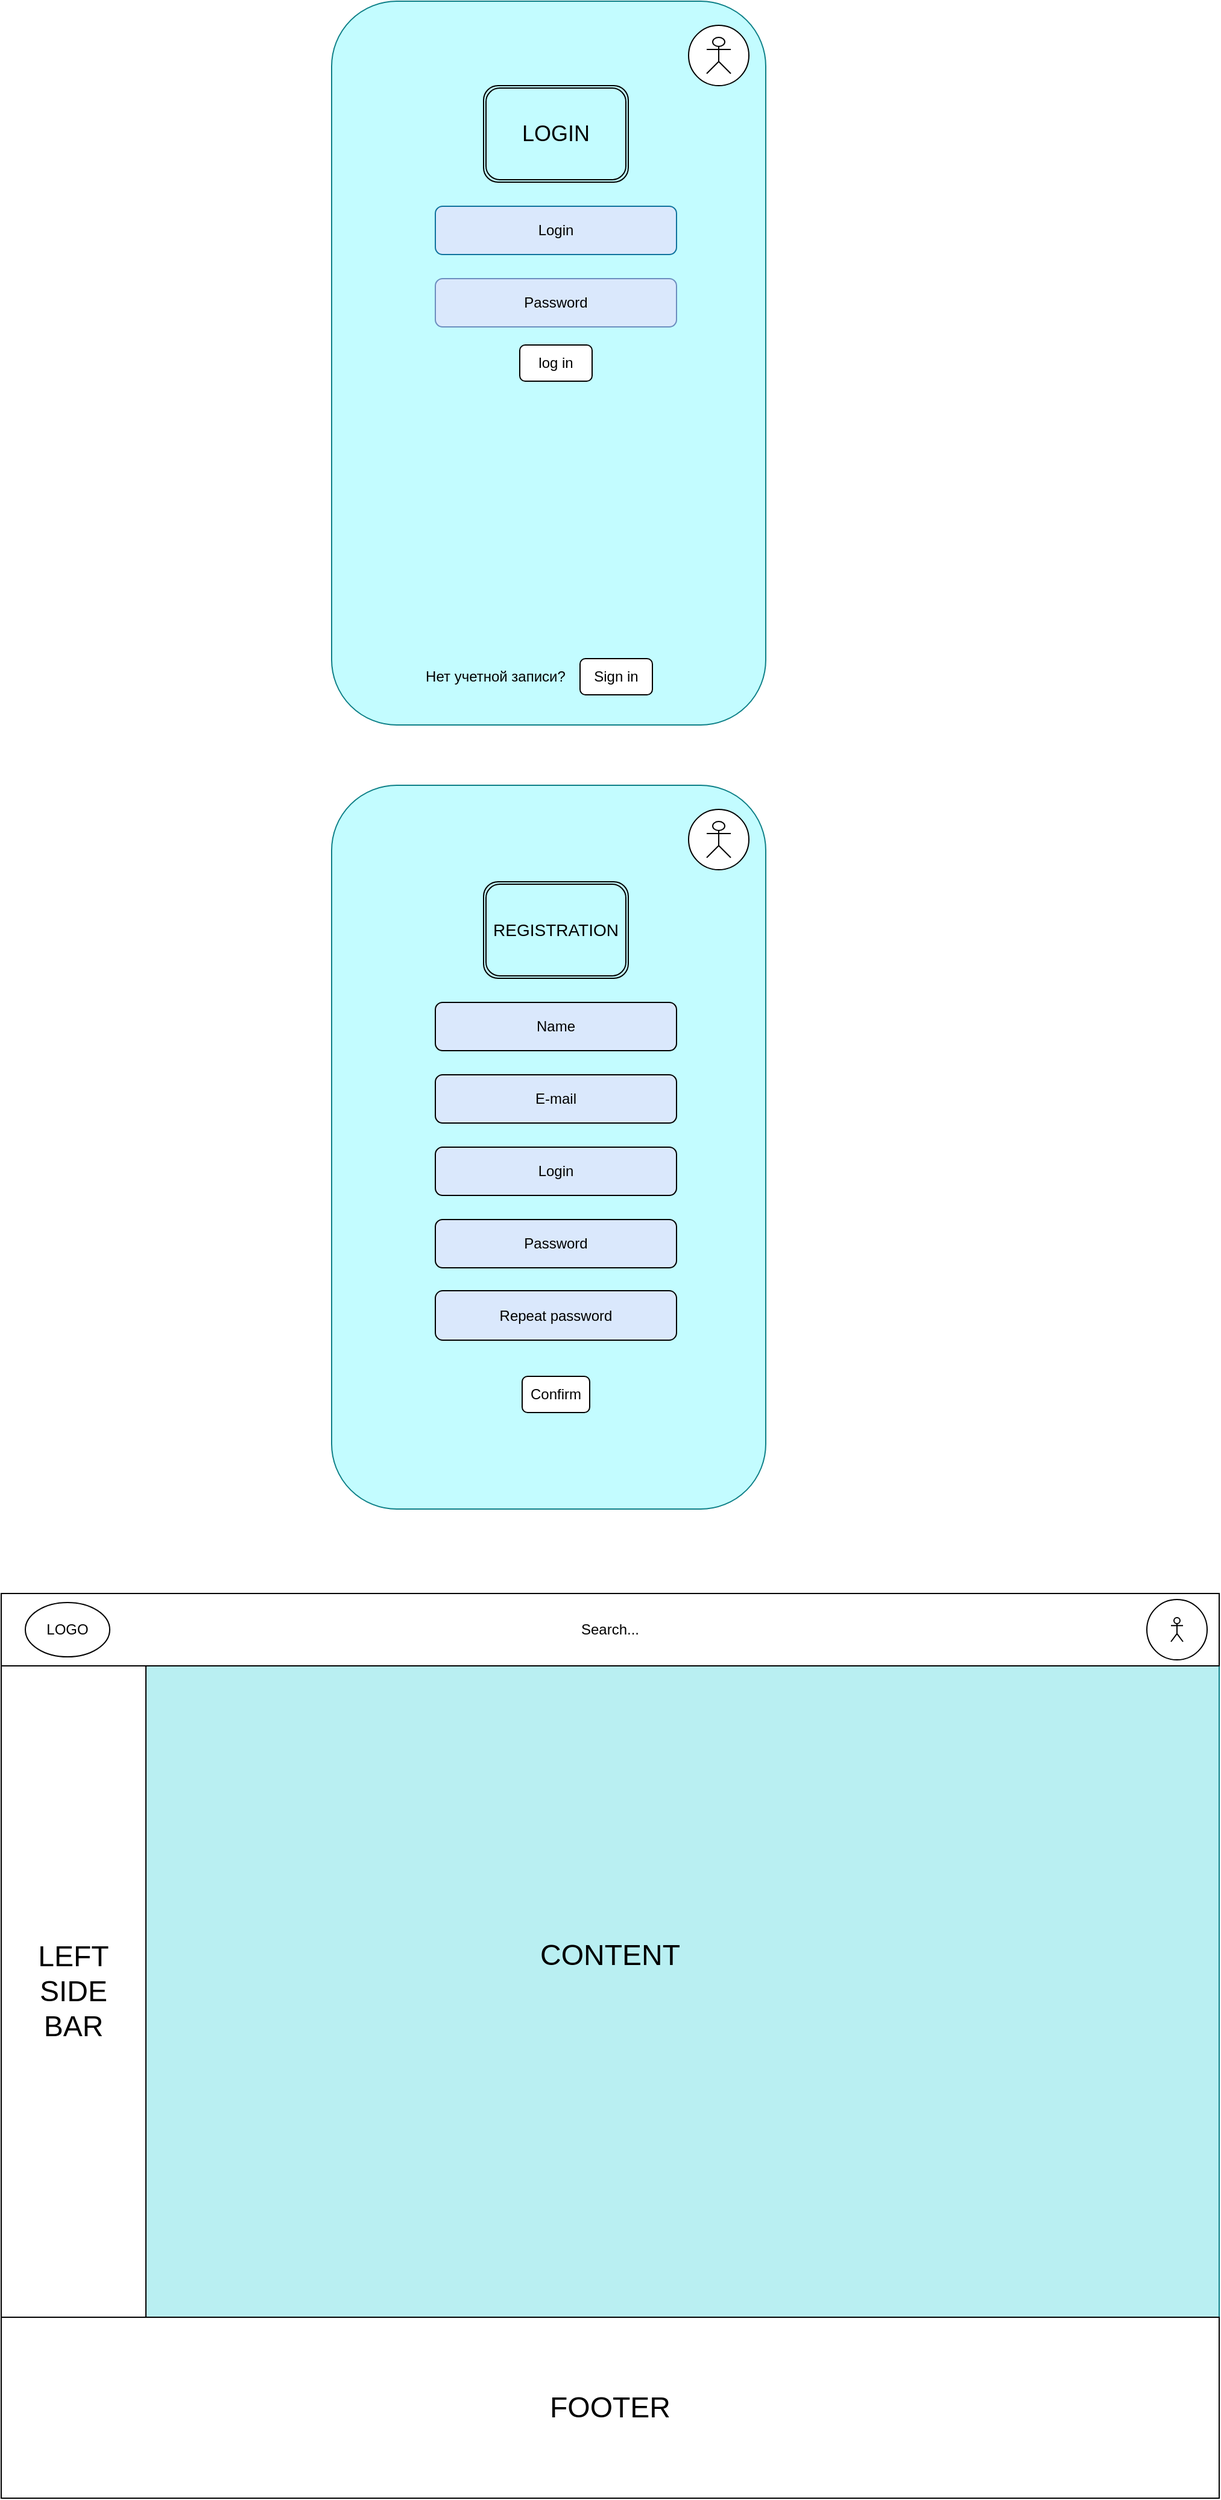 <mxfile version="22.1.11" type="device">
  <diagram name="Страница — 1" id="Lkx1YD9ih--_c7suL7Rt">
    <mxGraphModel dx="2163" dy="787" grid="1" gridSize="10" guides="1" tooltips="1" connect="1" arrows="1" fold="1" page="1" pageScale="1" pageWidth="827" pageHeight="1169" math="0" shadow="0">
      <root>
        <mxCell id="0" />
        <mxCell id="1" parent="0" />
        <mxCell id="ruNT4pBQN5AgCSTh8kKV-1" value="" style="rounded=1;whiteSpace=wrap;html=1;fillColor=#C3FCFF;strokeColor=#0e8088;" vertex="1" parent="1">
          <mxGeometry x="234" y="40" width="360" height="600" as="geometry" />
        </mxCell>
        <mxCell id="ruNT4pBQN5AgCSTh8kKV-2" value="Login" style="rounded=1;whiteSpace=wrap;html=1;fillColor=#DAE8FC;strokeColor=#10739e;" vertex="1" parent="1">
          <mxGeometry x="320" y="210" width="200" height="40" as="geometry" />
        </mxCell>
        <mxCell id="ruNT4pBQN5AgCSTh8kKV-3" value="Password" style="rounded=1;whiteSpace=wrap;html=1;fillColor=#DAE8FC;strokeColor=#6c8ebf;" vertex="1" parent="1">
          <mxGeometry x="320" y="270" width="200" height="40" as="geometry" />
        </mxCell>
        <mxCell id="ruNT4pBQN5AgCSTh8kKV-5" value="" style="ellipse;whiteSpace=wrap;html=1;aspect=fixed;" vertex="1" parent="1">
          <mxGeometry x="530" y="60" width="50" height="50" as="geometry" />
        </mxCell>
        <mxCell id="ruNT4pBQN5AgCSTh8kKV-7" value="Sign in" style="rounded=1;whiteSpace=wrap;html=1;" vertex="1" parent="1">
          <mxGeometry x="440" y="585" width="60" height="30" as="geometry" />
        </mxCell>
        <mxCell id="ruNT4pBQN5AgCSTh8kKV-8" value="Нет учетной записи?" style="text;html=1;strokeColor=none;fillColor=none;align=center;verticalAlign=middle;whiteSpace=wrap;rounded=0;" vertex="1" parent="1">
          <mxGeometry x="310" y="585" width="120" height="30" as="geometry" />
        </mxCell>
        <mxCell id="ruNT4pBQN5AgCSTh8kKV-9" value="log in" style="rounded=1;whiteSpace=wrap;html=1;" vertex="1" parent="1">
          <mxGeometry x="390" y="325" width="60" height="30" as="geometry" />
        </mxCell>
        <mxCell id="ruNT4pBQN5AgCSTh8kKV-15" value="&lt;font style=&quot;font-size: 18px;&quot;&gt;&lt;font style=&quot;&quot;&gt;LOGI&lt;/font&gt;N&lt;/font&gt;" style="shape=ext;double=1;rounded=1;whiteSpace=wrap;html=1;fillColor=none;" vertex="1" parent="1">
          <mxGeometry x="360" y="110" width="120" height="80" as="geometry" />
        </mxCell>
        <mxCell id="ruNT4pBQN5AgCSTh8kKV-16" value="" style="shape=umlActor;verticalLabelPosition=bottom;verticalAlign=top;html=1;outlineConnect=0;" vertex="1" parent="1">
          <mxGeometry x="545" y="70" width="20" height="30" as="geometry" />
        </mxCell>
        <mxCell id="ruNT4pBQN5AgCSTh8kKV-18" value="" style="rounded=1;whiteSpace=wrap;html=1;fillColor=#C3FCFF;strokeColor=#0e8088;" vertex="1" parent="1">
          <mxGeometry x="234" y="690" width="360" height="600" as="geometry" />
        </mxCell>
        <mxCell id="ruNT4pBQN5AgCSTh8kKV-20" value="&lt;font style=&quot;font-size: 14px;&quot;&gt;REGISTRATION&lt;/font&gt;" style="shape=ext;double=1;rounded=1;whiteSpace=wrap;html=1;fillColor=none;" vertex="1" parent="1">
          <mxGeometry x="360" y="770" width="120" height="80" as="geometry" />
        </mxCell>
        <mxCell id="ruNT4pBQN5AgCSTh8kKV-21" value="" style="ellipse;whiteSpace=wrap;html=1;aspect=fixed;" vertex="1" parent="1">
          <mxGeometry x="530" y="710" width="50" height="50" as="geometry" />
        </mxCell>
        <mxCell id="ruNT4pBQN5AgCSTh8kKV-22" value="" style="shape=umlActor;verticalLabelPosition=bottom;verticalAlign=top;html=1;outlineConnect=0;" vertex="1" parent="1">
          <mxGeometry x="545" y="720" width="20" height="30" as="geometry" />
        </mxCell>
        <mxCell id="ruNT4pBQN5AgCSTh8kKV-23" value="Name" style="rounded=1;whiteSpace=wrap;html=1;fillColor=#DAE8FC;" vertex="1" parent="1">
          <mxGeometry x="320" y="870" width="200" height="40" as="geometry" />
        </mxCell>
        <mxCell id="ruNT4pBQN5AgCSTh8kKV-24" value="E-mail" style="rounded=1;whiteSpace=wrap;html=1;fillColor=#DAE8FC;" vertex="1" parent="1">
          <mxGeometry x="320" y="930" width="200" height="40" as="geometry" />
        </mxCell>
        <mxCell id="ruNT4pBQN5AgCSTh8kKV-25" value="Login" style="rounded=1;whiteSpace=wrap;html=1;fillColor=#DAE8FC;" vertex="1" parent="1">
          <mxGeometry x="320" y="990" width="200" height="40" as="geometry" />
        </mxCell>
        <mxCell id="ruNT4pBQN5AgCSTh8kKV-26" value="Password" style="rounded=1;whiteSpace=wrap;html=1;fillColor=#DAE8FC;" vertex="1" parent="1">
          <mxGeometry x="320" y="1050" width="200" height="40" as="geometry" />
        </mxCell>
        <mxCell id="ruNT4pBQN5AgCSTh8kKV-27" value="Repeat password" style="rounded=1;whiteSpace=wrap;html=1;fillColor=#DAE8FC;" vertex="1" parent="1">
          <mxGeometry x="320" y="1109" width="200" height="41" as="geometry" />
        </mxCell>
        <mxCell id="ruNT4pBQN5AgCSTh8kKV-28" value="Confirm" style="rounded=1;whiteSpace=wrap;html=1;" vertex="1" parent="1">
          <mxGeometry x="392" y="1180" width="56" height="30" as="geometry" />
        </mxCell>
        <mxCell id="ruNT4pBQN5AgCSTh8kKV-30" value="&lt;font style=&quot;font-size: 24px;&quot;&gt;CONTENT&lt;/font&gt;" style="rounded=0;whiteSpace=wrap;html=1;fillColor=#B9EFF2;strokeColor=#0e8088;" vertex="1" parent="1">
          <mxGeometry x="-40" y="1360" width="1010" height="600" as="geometry" />
        </mxCell>
        <mxCell id="ruNT4pBQN5AgCSTh8kKV-31" value="Search..." style="rounded=0;whiteSpace=wrap;html=1;" vertex="1" parent="1">
          <mxGeometry x="-40" y="1360" width="1010" height="60" as="geometry" />
        </mxCell>
        <mxCell id="ruNT4pBQN5AgCSTh8kKV-32" value="&lt;font style=&quot;font-size: 24px;&quot;&gt;LEFT&lt;br&gt;SIDE&lt;br&gt;BAR&lt;/font&gt;" style="rounded=0;whiteSpace=wrap;html=1;" vertex="1" parent="1">
          <mxGeometry x="-40" y="1420" width="120" height="540" as="geometry" />
        </mxCell>
        <mxCell id="ruNT4pBQN5AgCSTh8kKV-33" value="&lt;font style=&quot;font-size: 24px;&quot;&gt;FOOTER&lt;/font&gt;" style="rounded=0;whiteSpace=wrap;html=1;" vertex="1" parent="1">
          <mxGeometry x="-40" y="1960" width="1010" height="150" as="geometry" />
        </mxCell>
        <mxCell id="ruNT4pBQN5AgCSTh8kKV-35" value="" style="ellipse;whiteSpace=wrap;html=1;" vertex="1" parent="1">
          <mxGeometry x="-20" y="1367.5" width="70" height="45" as="geometry" />
        </mxCell>
        <mxCell id="ruNT4pBQN5AgCSTh8kKV-34" value="LOGO" style="text;html=1;align=center;verticalAlign=middle;whiteSpace=wrap;rounded=0;" vertex="1" parent="1">
          <mxGeometry x="-15" y="1375" width="60" height="30" as="geometry" />
        </mxCell>
        <mxCell id="ruNT4pBQN5AgCSTh8kKV-36" value="" style="ellipse;whiteSpace=wrap;html=1;aspect=fixed;" vertex="1" parent="1">
          <mxGeometry x="910" y="1365" width="50" height="50" as="geometry" />
        </mxCell>
        <mxCell id="ruNT4pBQN5AgCSTh8kKV-37" value="" style="shape=umlActor;verticalLabelPosition=bottom;verticalAlign=top;html=1;outlineConnect=0;" vertex="1" parent="1">
          <mxGeometry x="930" y="1380" width="10" height="20" as="geometry" />
        </mxCell>
      </root>
    </mxGraphModel>
  </diagram>
</mxfile>
